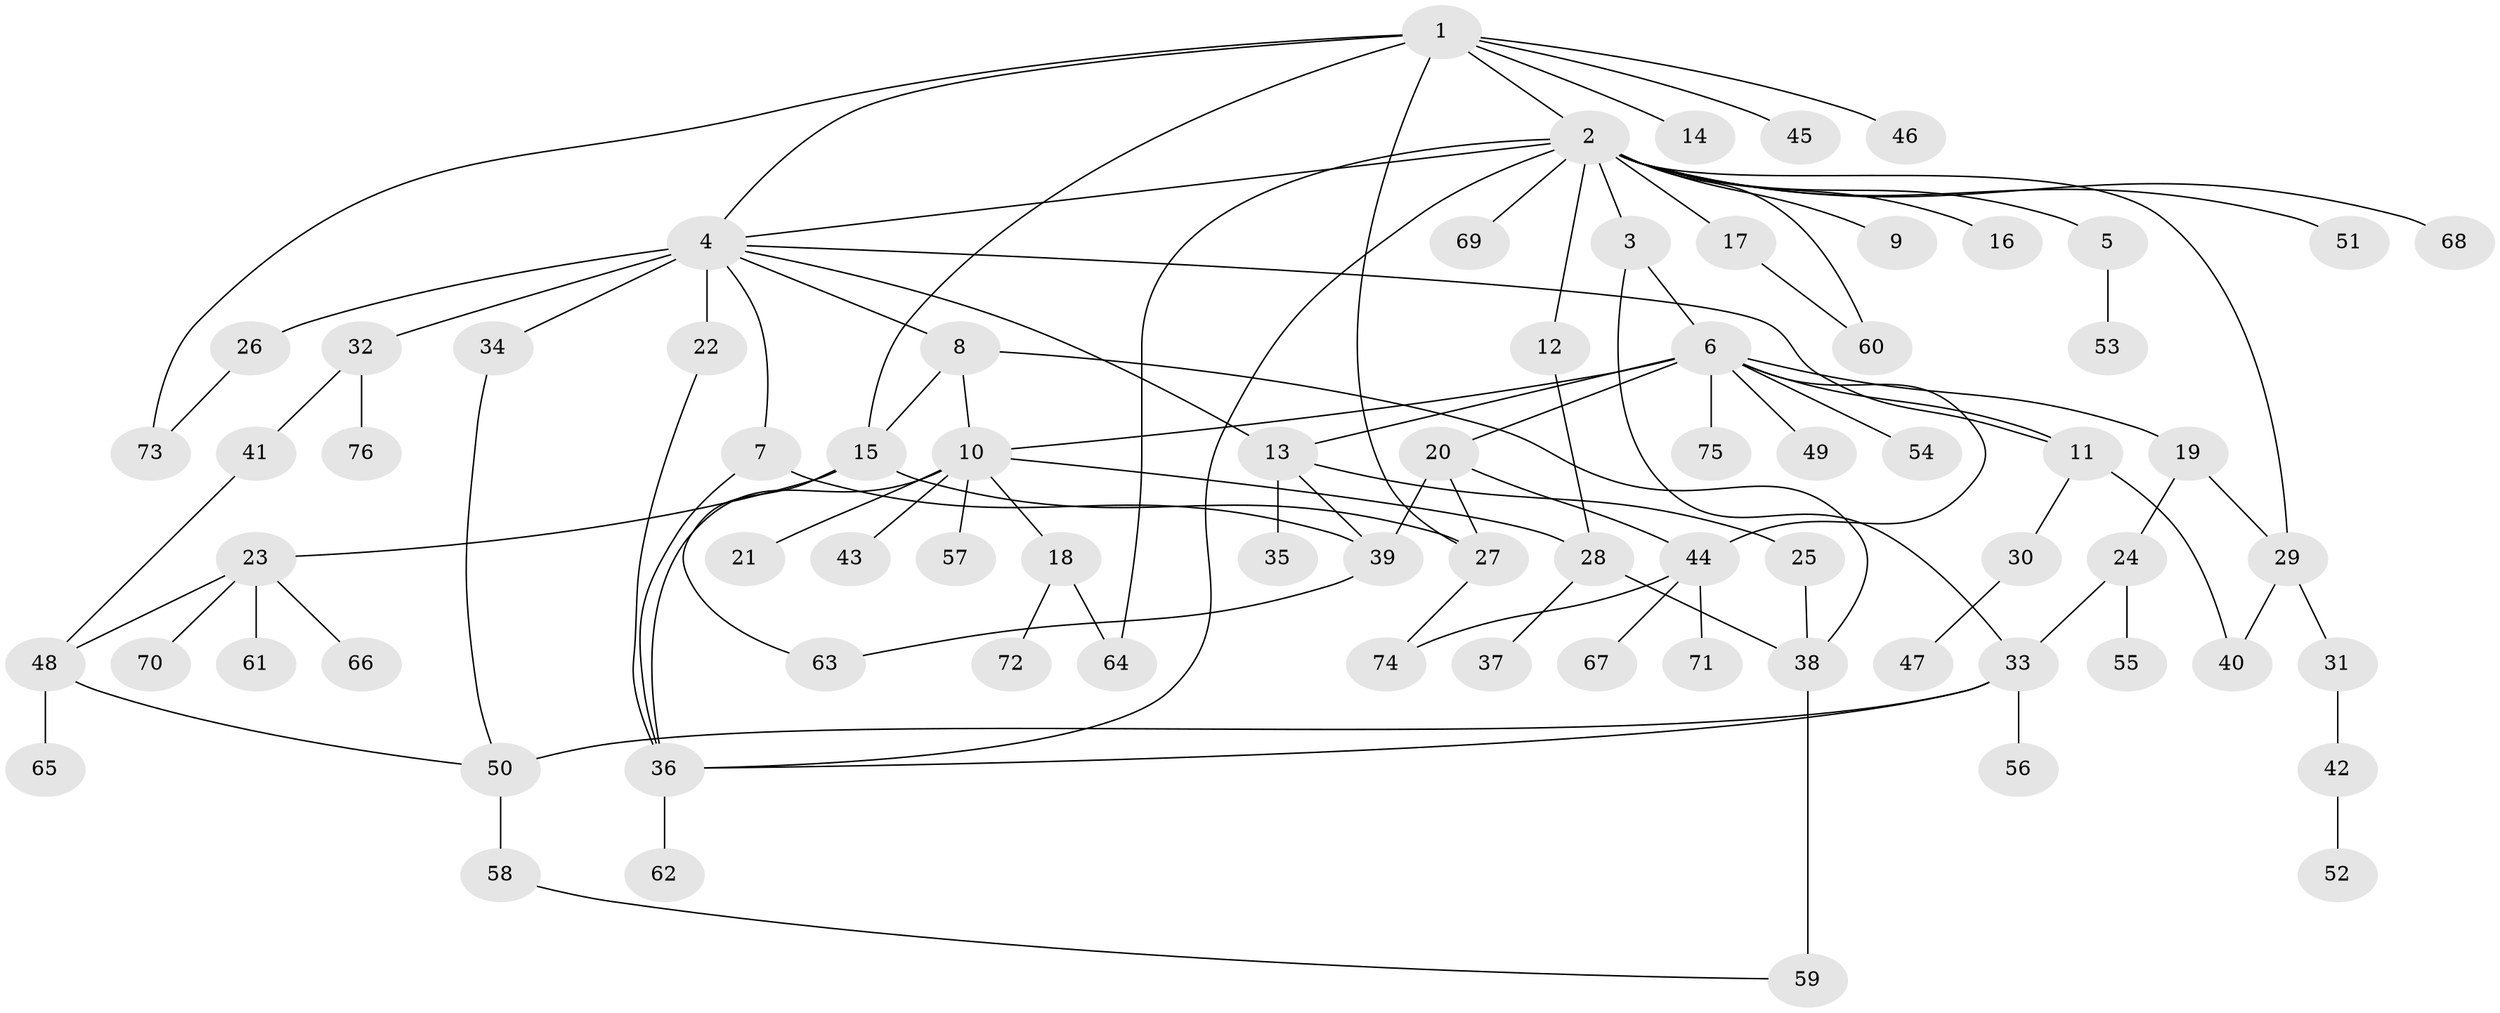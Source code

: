 // original degree distribution, {9: 0.016, 16: 0.008, 4: 0.056, 17: 0.008, 3: 0.08, 11: 0.008, 5: 0.072, 1: 0.528, 2: 0.184, 6: 0.032, 7: 0.008}
// Generated by graph-tools (version 1.1) at 2025/50/03/04/25 22:50:20]
// undirected, 76 vertices, 104 edges
graph export_dot {
  node [color=gray90,style=filled];
  1;
  2;
  3;
  4;
  5;
  6;
  7;
  8;
  9;
  10;
  11;
  12;
  13;
  14;
  15;
  16;
  17;
  18;
  19;
  20;
  21;
  22;
  23;
  24;
  25;
  26;
  27;
  28;
  29;
  30;
  31;
  32;
  33;
  34;
  35;
  36;
  37;
  38;
  39;
  40;
  41;
  42;
  43;
  44;
  45;
  46;
  47;
  48;
  49;
  50;
  51;
  52;
  53;
  54;
  55;
  56;
  57;
  58;
  59;
  60;
  61;
  62;
  63;
  64;
  65;
  66;
  67;
  68;
  69;
  70;
  71;
  72;
  73;
  74;
  75;
  76;
  1 -- 2 [weight=1.0];
  1 -- 4 [weight=1.0];
  1 -- 14 [weight=1.0];
  1 -- 15 [weight=1.0];
  1 -- 27 [weight=1.0];
  1 -- 45 [weight=1.0];
  1 -- 46 [weight=1.0];
  1 -- 73 [weight=1.0];
  2 -- 3 [weight=1.0];
  2 -- 4 [weight=1.0];
  2 -- 5 [weight=1.0];
  2 -- 9 [weight=1.0];
  2 -- 12 [weight=1.0];
  2 -- 16 [weight=1.0];
  2 -- 17 [weight=1.0];
  2 -- 29 [weight=1.0];
  2 -- 36 [weight=1.0];
  2 -- 51 [weight=1.0];
  2 -- 60 [weight=1.0];
  2 -- 64 [weight=1.0];
  2 -- 68 [weight=1.0];
  2 -- 69 [weight=1.0];
  3 -- 6 [weight=1.0];
  3 -- 33 [weight=1.0];
  4 -- 7 [weight=1.0];
  4 -- 8 [weight=1.0];
  4 -- 11 [weight=1.0];
  4 -- 13 [weight=1.0];
  4 -- 22 [weight=7.0];
  4 -- 26 [weight=1.0];
  4 -- 32 [weight=1.0];
  4 -- 34 [weight=1.0];
  5 -- 53 [weight=1.0];
  6 -- 10 [weight=1.0];
  6 -- 11 [weight=1.0];
  6 -- 13 [weight=1.0];
  6 -- 19 [weight=1.0];
  6 -- 20 [weight=1.0];
  6 -- 44 [weight=1.0];
  6 -- 49 [weight=1.0];
  6 -- 54 [weight=1.0];
  6 -- 75 [weight=1.0];
  7 -- 36 [weight=1.0];
  7 -- 39 [weight=1.0];
  8 -- 10 [weight=1.0];
  8 -- 15 [weight=1.0];
  8 -- 38 [weight=1.0];
  10 -- 18 [weight=1.0];
  10 -- 21 [weight=1.0];
  10 -- 28 [weight=1.0];
  10 -- 36 [weight=1.0];
  10 -- 43 [weight=1.0];
  10 -- 57 [weight=1.0];
  11 -- 30 [weight=1.0];
  11 -- 40 [weight=1.0];
  12 -- 28 [weight=1.0];
  13 -- 25 [weight=1.0];
  13 -- 35 [weight=1.0];
  13 -- 39 [weight=1.0];
  15 -- 23 [weight=1.0];
  15 -- 27 [weight=1.0];
  15 -- 63 [weight=1.0];
  17 -- 60 [weight=1.0];
  18 -- 64 [weight=1.0];
  18 -- 72 [weight=1.0];
  19 -- 24 [weight=1.0];
  19 -- 29 [weight=1.0];
  20 -- 27 [weight=1.0];
  20 -- 39 [weight=3.0];
  20 -- 44 [weight=1.0];
  22 -- 36 [weight=1.0];
  23 -- 48 [weight=1.0];
  23 -- 61 [weight=1.0];
  23 -- 66 [weight=1.0];
  23 -- 70 [weight=1.0];
  24 -- 33 [weight=1.0];
  24 -- 55 [weight=2.0];
  25 -- 38 [weight=1.0];
  26 -- 73 [weight=1.0];
  27 -- 74 [weight=1.0];
  28 -- 37 [weight=1.0];
  28 -- 38 [weight=1.0];
  29 -- 31 [weight=1.0];
  29 -- 40 [weight=1.0];
  30 -- 47 [weight=1.0];
  31 -- 42 [weight=1.0];
  32 -- 41 [weight=1.0];
  32 -- 76 [weight=1.0];
  33 -- 36 [weight=1.0];
  33 -- 50 [weight=1.0];
  33 -- 56 [weight=1.0];
  34 -- 50 [weight=1.0];
  36 -- 62 [weight=2.0];
  38 -- 59 [weight=2.0];
  39 -- 63 [weight=1.0];
  41 -- 48 [weight=1.0];
  42 -- 52 [weight=1.0];
  44 -- 67 [weight=1.0];
  44 -- 71 [weight=1.0];
  44 -- 74 [weight=1.0];
  48 -- 50 [weight=1.0];
  48 -- 65 [weight=1.0];
  50 -- 58 [weight=2.0];
  58 -- 59 [weight=1.0];
}
